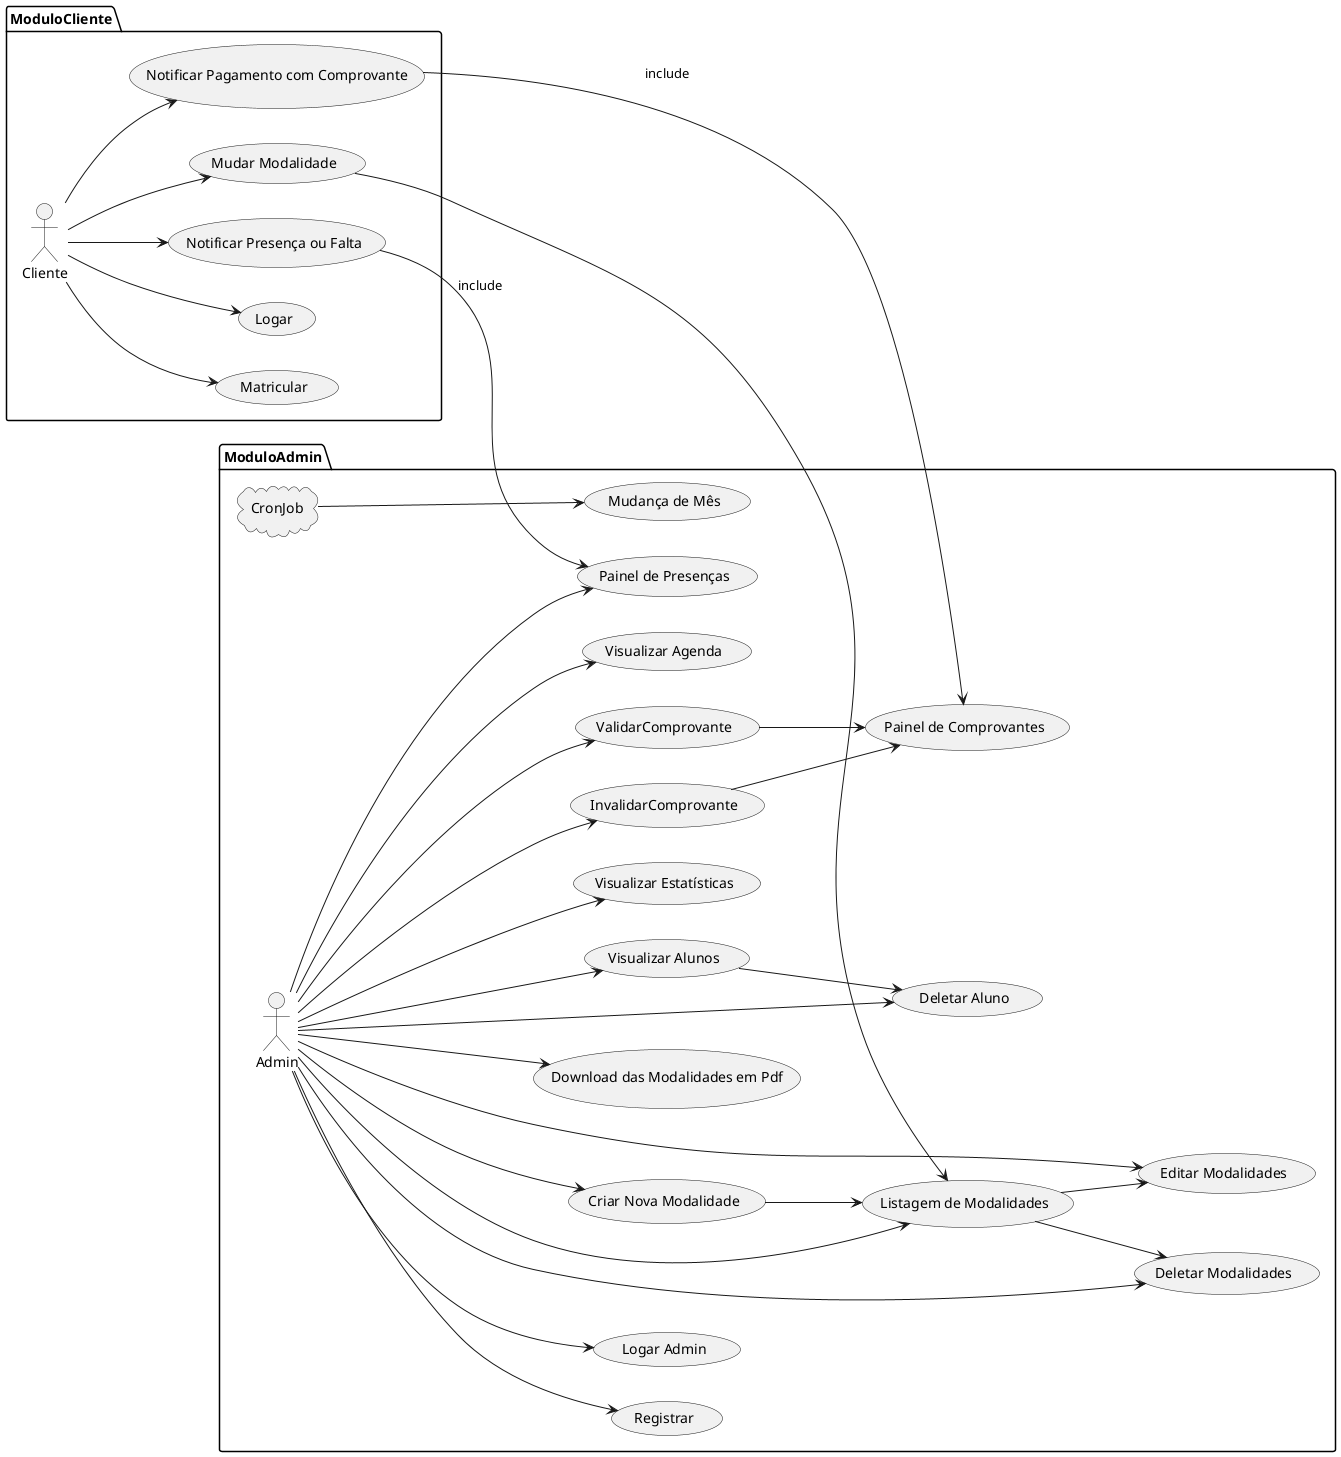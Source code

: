 @startuml Casos de Uso

left to right direction
'top to bottom direction

package ModuloCliente as mc {
  actor Cliente as cl
  usecase "Matricular" as Matricular
  usecase "Logar" as Logar
  usecase "Mudar Modalidade" as MudarModalidade
  usecase "Notificar Presença ou Falta" as NotificarPresenca
  usecase "Notificar Pagamento com Comprovante" as NotificarPagamento
}
package ModuloAdmin as ma {
  cloud CronJob as cron
  actor Admin as ad  
  usecase "Mudança de Mês" as MudancaMes
  usecase "Registrar" as Registrar
  usecase "Logar Admin" as LogarAdmin
  usecase "Painel de Presenças" as PainelPresencas
  usecase "Painel de Comprovantes" as PainelComprovantes
  usecase "ValidarComprovante" as ValidarComprovante
  usecase "InvalidarComprovante" as InvalidarComprovante
  usecase "Criar Nova Modalidade" as CriarModalidade
  usecase "Listagem de Modalidades" as ListagemModalidades
  usecase "Download das Modalidades em Pdf" as DownloadModalidades
  usecase "Editar Modalidades" as EditarModalidades
  usecase "Deletar Modalidades" as DeletarModalidades
  usecase "Visualizar Estatísticas" as VisualizarEstatisticas
  usecase "Visualizar Alunos" as VisualizarAlunos
  usecase "Deletar Aluno" as DeletarAluno
  usecase "Visualizar Agenda" as VisualizarAgenda
}
cron --> MudancaMes
cl --> Matricular
cl --> Logar
cl --> MudarModalidade
ad --> ListagemModalidades
ad --> EditarModalidades
ad --> DeletarModalidades
ad --> VisualizarEstatisticas
ad --> LogarAdmin
ad --> Registrar
ad --> CriarModalidade
ad --> DownloadModalidades
ad --> VisualizarAlunos
ad --> VisualizarAgenda
VisualizarAlunos --> DeletarAluno
ad --> DeletarAluno
CriarModalidade --> ListagemModalidades
ListagemModalidades --> DeletarModalidades 
ListagemModalidades --> EditarModalidades
MudarModalidade --> ListagemModalidades
cl --> NotificarPresenca
NotificarPresenca --> PainelPresencas : include
ad --> PainelPresencas
cl --> NotificarPagamento
NotificarPagamento --> PainelComprovantes : include
ad --> ValidarComprovante
ValidarComprovante --> PainelComprovantes
ad --> InvalidarComprovante
InvalidarComprovante --> PainelComprovantes

@enduml
